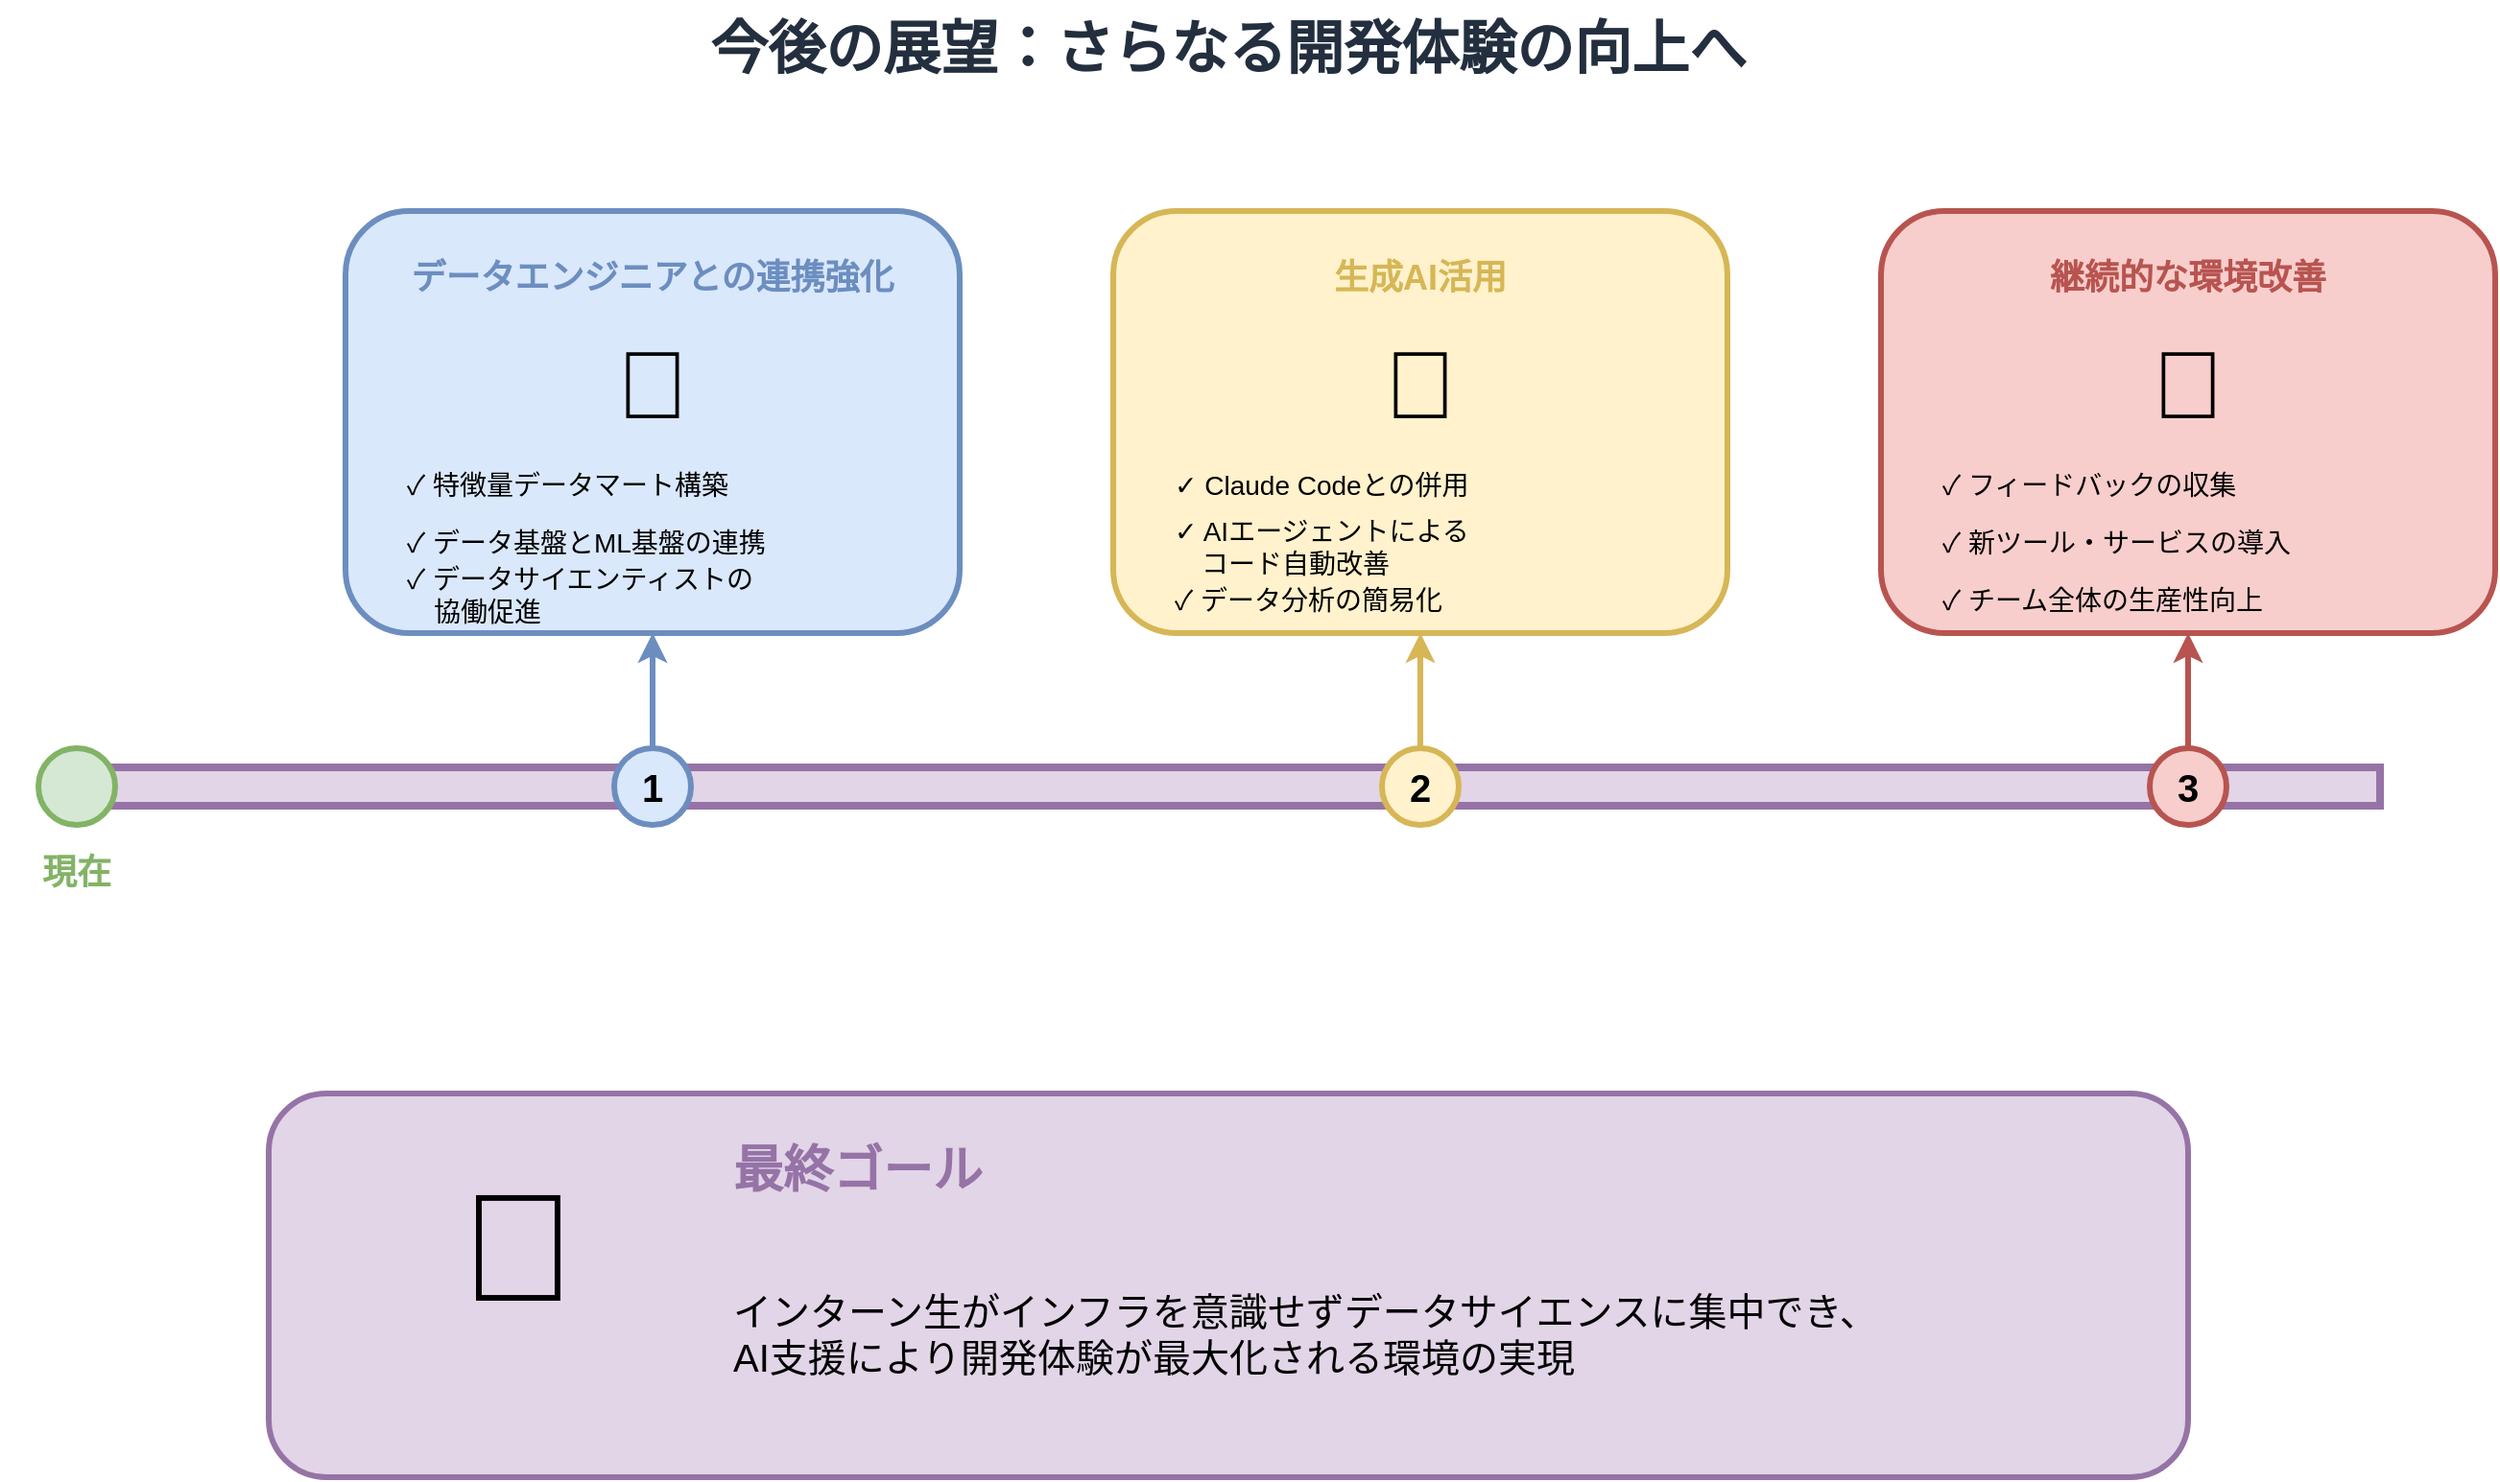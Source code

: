 <mxfile>
  <diagram name="今後の展望ロードマップ" id="roadmap">
    <mxGraphModel dx="1422" dy="794" grid="1" gridSize="10" guides="1" tooltips="1" connect="1" arrows="1" fold="1" page="1" pageScale="1" pageWidth="1600" pageHeight="900" background="#ffffff">
      <root>
        <mxCell id="0"/>
        <mxCell id="1" parent="0"/>

        <!-- Title -->
        <mxCell id="title" value="今後の展望：さらなる開発体験の向上へ" style="text;html=1;strokeColor=none;fillColor=none;align=center;verticalAlign=middle;whiteSpace=wrap;rounded=0;fontSize=30;fontStyle=1;fontColor=#232F3E;" vertex="1" parent="1">
          <mxGeometry x="300" y="30" width="1000" height="50" as="geometry"/>
        </mxCell>

        <!-- Timeline -->
        <mxCell id="timeline" value="" style="rounded=0;whiteSpace=wrap;html=1;fillColor=#e1d5e7;strokeColor=#9673a6;strokeWidth=4;" vertex="1" parent="1">
          <mxGeometry x="200" y="430" width="1200" height="20" as="geometry"/>
        </mxCell>

        <!-- Current -->
        <mxCell id="current-marker" value="" style="ellipse;whiteSpace=wrap;html=1;aspect=fixed;fillColor=#d5e8d4;strokeColor=#82b366;strokeWidth=3;" vertex="1" parent="1">
          <mxGeometry x="180" y="420" width="40" height="40" as="geometry"/>
        </mxCell>
        <mxCell id="current-label" value="現在" style="text;html=1;strokeColor=none;fillColor=none;align=center;verticalAlign=middle;whiteSpace=wrap;rounded=0;fontSize=18;fontStyle=1;fontColor=#82b366;" vertex="1" parent="1">
          <mxGeometry x="160" y="470" width="80" height="30" as="geometry"/>
        </mxCell>

        <!-- Phase 1 -->
        <mxCell id="phase1-marker" value="1" style="ellipse;whiteSpace=wrap;html=1;aspect=fixed;fillColor=#dae8fc;strokeColor=#6c8ebf;strokeWidth=3;fontSize=20;fontStyle=1;" vertex="1" parent="1">
          <mxGeometry x="480" y="420" width="40" height="40" as="geometry"/>
        </mxCell>

        <mxCell id="phase1-box" value="" style="rounded=1;whiteSpace=wrap;html=1;fillColor=#dae8fc;strokeColor=#6c8ebf;strokeWidth=3;" vertex="1" parent="1">
          <mxGeometry x="340" y="140" width="320" height="220" as="geometry"/>
        </mxCell>
        <mxCell id="phase1-title" value="データエンジニアとの連携強化" style="text;html=1;strokeColor=none;fillColor=none;align=center;verticalAlign=middle;whiteSpace=wrap;rounded=0;fontSize=18;fontStyle=1;fontColor=#6c8ebf;" vertex="1" parent="1">
          <mxGeometry x="360" y="160" width="280" height="30" as="geometry"/>
        </mxCell>
        <mxCell id="phase1-icon" value="🤝" style="text;html=1;strokeColor=none;fillColor=none;align=center;verticalAlign=middle;whiteSpace=wrap;rounded=0;fontSize=50;" vertex="1" parent="1">
          <mxGeometry x="450" y="200" width="100" height="60" as="geometry"/>
        </mxCell>
        <mxCell id="phase1-item1" value="✓ 特徴量データマート構築" style="text;html=1;strokeColor=none;fillColor=none;align=left;verticalAlign=middle;whiteSpace=wrap;rounded=0;fontSize=14;spacingLeft=10;" vertex="1" parent="1">
          <mxGeometry x="360" y="270" width="280" height="25" as="geometry"/>
        </mxCell>
        <mxCell id="phase1-item2" value="✓ データ基盤とML基盤の連携" style="text;html=1;strokeColor=none;fillColor=none;align=left;verticalAlign=middle;whiteSpace=wrap;rounded=0;fontSize=14;spacingLeft=10;" vertex="1" parent="1">
          <mxGeometry x="360" y="300" width="280" height="25" as="geometry"/>
        </mxCell>
        <mxCell id="phase1-item3" value="✓ データサイエンティストの&lt;br&gt;　協働促進" style="text;html=1;strokeColor=none;fillColor=none;align=left;verticalAlign=middle;whiteSpace=wrap;rounded=0;fontSize=14;spacingLeft=10;" vertex="1" parent="1">
          <mxGeometry x="360" y="325" width="280" height="30" as="geometry"/>
        </mxCell>

        <!-- Phase 2 -->
        <mxCell id="phase2-marker" value="2" style="ellipse;whiteSpace=wrap;html=1;aspect=fixed;fillColor=#fff2cc;strokeColor=#d6b656;strokeWidth=3;fontSize=20;fontStyle=1;" vertex="1" parent="1">
          <mxGeometry x="880" y="420" width="40" height="40" as="geometry"/>
        </mxCell>

        <mxCell id="phase2-box" value="" style="rounded=1;whiteSpace=wrap;html=1;fillColor=#fff2cc;strokeColor=#d6b656;strokeWidth=3;" vertex="1" parent="1">
          <mxGeometry x="740" y="140" width="320" height="220" as="geometry"/>
        </mxCell>
        <mxCell id="phase2-title" value="生成AI活用" style="text;html=1;strokeColor=none;fillColor=none;align=center;verticalAlign=middle;whiteSpace=wrap;rounded=0;fontSize=18;fontStyle=1;fontColor=#d6b656;" vertex="1" parent="1">
          <mxGeometry x="760" y="160" width="280" height="30" as="geometry"/>
        </mxCell>
        <mxCell id="phase2-icon" value="🤖" style="text;html=1;strokeColor=none;fillColor=none;align=center;verticalAlign=middle;whiteSpace=wrap;rounded=0;fontSize=50;" vertex="1" parent="1">
          <mxGeometry x="850" y="200" width="100" height="60" as="geometry"/>
        </mxCell>
        <mxCell id="phase2-item1" value="✓ Claude Codeとの併用" style="text;html=1;strokeColor=none;fillColor=none;align=left;verticalAlign=middle;whiteSpace=wrap;rounded=0;fontSize=14;spacingLeft=10;" vertex="1" parent="1">
          <mxGeometry x="760" y="270" width="280" height="25" as="geometry"/>
        </mxCell>
        <mxCell id="phase2-item2" value="✓ AIエージェントによる&lt;br&gt;　コード自動改善" style="text;html=1;strokeColor=none;fillColor=none;align=left;verticalAlign=middle;whiteSpace=wrap;rounded=0;fontSize=14;spacingLeft=10;" vertex="1" parent="1">
          <mxGeometry x="760" y="300" width="280" height="30" as="geometry"/>
        </mxCell>
        <mxCell id="phase2-item3" value="✓ データ分析の簡易化" style="text;html=1;strokeColor=none;fillColor=none;align=left;verticalAlign=middle;whiteSpace=wrap;rounded=0;fontSize=14;spacingLeft=10;" vertex="1" parent="1">
          <mxGeometry x="760" y="330" width="280" height="25" as="geometry"/>
        </mxCell>

        <!-- Phase 3 -->
        <mxCell id="phase3-marker" value="3" style="ellipse;whiteSpace=wrap;html=1;aspect=fixed;fillColor=#f8cecc;strokeColor=#b85450;strokeWidth=3;fontSize=20;fontStyle=1;" vertex="1" parent="1">
          <mxGeometry x="1280" y="420" width="40" height="40" as="geometry"/>
        </mxCell>

        <mxCell id="phase3-box" value="" style="rounded=1;whiteSpace=wrap;html=1;fillColor=#f8cecc;strokeColor=#b85450;strokeWidth=3;" vertex="1" parent="1">
          <mxGeometry x="1140" y="140" width="320" height="220" as="geometry"/>
        </mxCell>
        <mxCell id="phase3-title" value="継続的な環境改善" style="text;html=1;strokeColor=none;fillColor=none;align=center;verticalAlign=middle;whiteSpace=wrap;rounded=0;fontSize=18;fontStyle=1;fontColor=#b85450;" vertex="1" parent="1">
          <mxGeometry x="1160" y="160" width="280" height="30" as="geometry"/>
        </mxCell>
        <mxCell id="phase3-icon" value="🔄" style="text;html=1;strokeColor=none;fillColor=none;align=center;verticalAlign=middle;whiteSpace=wrap;rounded=0;fontSize=50;" vertex="1" parent="1">
          <mxGeometry x="1250" y="200" width="100" height="60" as="geometry"/>
        </mxCell>
        <mxCell id="phase3-item1" value="✓ フィードバックの収集" style="text;html=1;strokeColor=none;fillColor=none;align=left;verticalAlign=middle;whiteSpace=wrap;rounded=0;fontSize=14;spacingLeft=10;" vertex="1" parent="1">
          <mxGeometry x="1160" y="270" width="280" height="25" as="geometry"/>
        </mxCell>
        <mxCell id="phase3-item2" value="✓ 新ツール・サービスの導入" style="text;html=1;strokeColor=none;fillColor=none;align=left;verticalAlign=middle;whiteSpace=wrap;rounded=0;fontSize=14;spacingLeft=10;" vertex="1" parent="1">
          <mxGeometry x="1160" y="300" width="280" height="25" as="geometry"/>
        </mxCell>
        <mxCell id="phase3-item3" value="✓ チーム全体の生産性向上" style="text;html=1;strokeColor=none;fillColor=none;align=left;verticalAlign=middle;whiteSpace=wrap;rounded=0;fontSize=14;spacingLeft=10;" vertex="1" parent="1">
          <mxGeometry x="1160" y="330" width="280" height="25" as="geometry"/>
        </mxCell>

        <!-- Arrows from timeline -->
        <mxCell id="arrow-phase1" value="" style="endArrow=classic;html=1;strokeWidth=3;strokeColor=#6c8ebf;" edge="1" parent="1" source="phase1-marker" target="phase1-box">
          <mxGeometry width="50" height="50" relative="1" as="geometry">
            <mxPoint x="500" y="400" as="sourcePoint"/>
            <mxPoint x="550" y="350" as="targetPoint"/>
          </mxGeometry>
        </mxCell>
        <mxCell id="arrow-phase2" value="" style="endArrow=classic;html=1;strokeWidth=3;strokeColor=#d6b656;" edge="1" parent="1" source="phase2-marker" target="phase2-box">
          <mxGeometry width="50" height="50" relative="1" as="geometry">
            <mxPoint x="900" y="400" as="sourcePoint"/>
            <mxPoint x="950" y="350" as="targetPoint"/>
          </mxGeometry>
        </mxCell>
        <mxCell id="arrow-phase3" value="" style="endArrow=classic;html=1;strokeWidth=3;strokeColor=#b85450;" edge="1" parent="1" source="phase3-marker" target="phase3-box">
          <mxGeometry width="50" height="50" relative="1" as="geometry">
            <mxPoint x="1300" y="400" as="sourcePoint"/>
            <mxPoint x="1350" y="350" as="targetPoint"/>
          </mxGeometry>
        </mxCell>

        <!-- Bottom Summary -->
        <mxCell id="goal-box" value="" style="rounded=1;whiteSpace=wrap;html=1;fillColor=#e1d5e7;strokeColor=#9673a6;strokeWidth=3;" vertex="1" parent="1">
          <mxGeometry x="300" y="600" width="1000" height="200" as="geometry"/>
        </mxCell>
        <mxCell id="goal-icon" value="🎯" style="text;html=1;strokeColor=none;fillColor=none;align=center;verticalAlign=middle;whiteSpace=wrap;rounded=0;fontSize=80;" vertex="1" parent="1">
          <mxGeometry x="360" y="630" width="140" height="100" as="geometry"/>
        </mxCell>
        <mxCell id="goal-title" value="最終ゴール" style="text;html=1;strokeColor=none;fillColor=none;align=left;verticalAlign=middle;whiteSpace=wrap;rounded=0;fontSize=26;fontStyle=1;fontColor=#9673a6;spacingLeft=20;" vertex="1" parent="1">
          <mxGeometry x="520" y="620" width="740" height="40" as="geometry"/>
        </mxCell>
        <mxCell id="goal-text" value="インターン生がインフラを意識せずデータサイエンスに集中でき、&lt;br&gt;AI支援により開発体験が最大化される環境の実現" style="text;html=1;strokeColor=none;fillColor=none;align=left;verticalAlign=middle;whiteSpace=wrap;rounded=0;fontSize=20;spacingLeft=20;" vertex="1" parent="1">
          <mxGeometry x="520" y="670" width="740" height="110" as="geometry"/>
        </mxCell>

      </root>
    </mxGraphModel>
  </diagram>
</mxfile>

